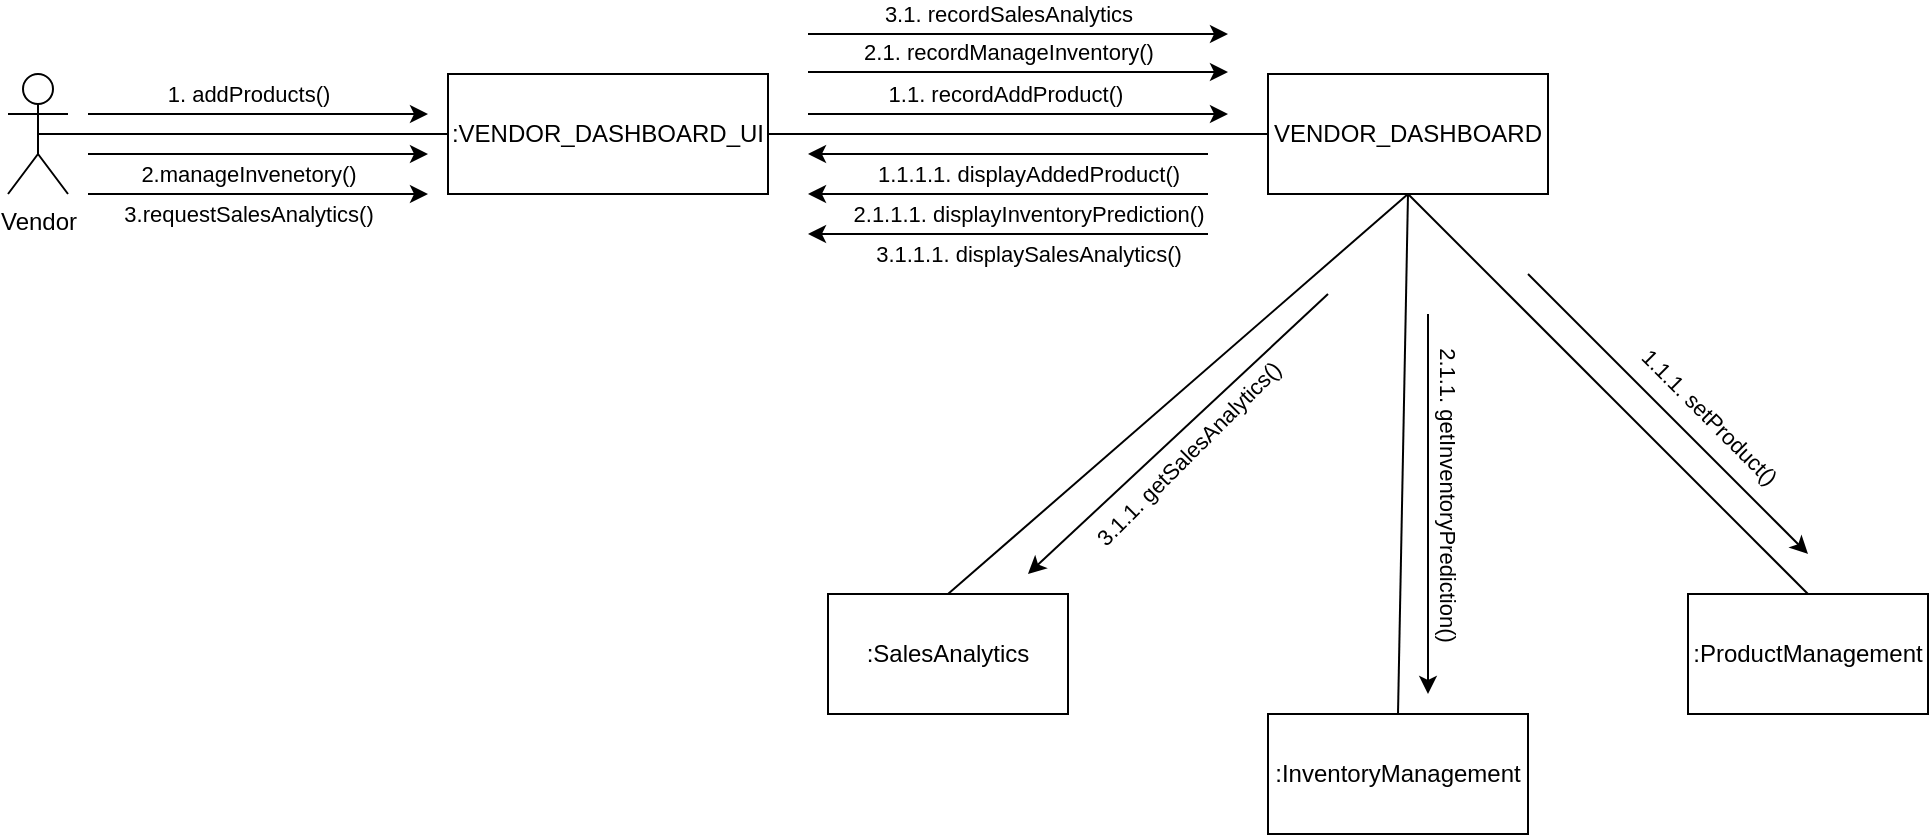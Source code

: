 <mxfile version="22.1.11" type="device">
  <diagram name="Page-1" id="VbfStqZXUOYy4jiNICHf">
    <mxGraphModel dx="1730" dy="524" grid="1" gridSize="10" guides="1" tooltips="1" connect="1" arrows="1" fold="1" page="1" pageScale="1" pageWidth="850" pageHeight="1100" math="0" shadow="0">
      <root>
        <mxCell id="0" />
        <mxCell id="1" parent="0" />
        <mxCell id="jlJNsodlbyrqJWw7lyzG-1" value=":VENDOR_DASHBOARD_UI" style="rounded=0;whiteSpace=wrap;html=1;" vertex="1" parent="1">
          <mxGeometry x="100" y="330" width="160" height="60" as="geometry" />
        </mxCell>
        <mxCell id="jlJNsodlbyrqJWw7lyzG-2" value=":InventoryManagement" style="rounded=0;whiteSpace=wrap;html=1;" vertex="1" parent="1">
          <mxGeometry x="510" y="650" width="130" height="60" as="geometry" />
        </mxCell>
        <mxCell id="jlJNsodlbyrqJWw7lyzG-3" value="VENDOR_DASHBOARD" style="rounded=0;whiteSpace=wrap;html=1;" vertex="1" parent="1">
          <mxGeometry x="510" y="330" width="140" height="60" as="geometry" />
        </mxCell>
        <mxCell id="jlJNsodlbyrqJWw7lyzG-4" value=":SalesAnalytics" style="rounded=0;whiteSpace=wrap;html=1;" vertex="1" parent="1">
          <mxGeometry x="290" y="590" width="120" height="60" as="geometry" />
        </mxCell>
        <mxCell id="jlJNsodlbyrqJWw7lyzG-5" value=":ProductManagement" style="rounded=0;whiteSpace=wrap;html=1;" vertex="1" parent="1">
          <mxGeometry x="720" y="590" width="120" height="60" as="geometry" />
        </mxCell>
        <mxCell id="jlJNsodlbyrqJWw7lyzG-6" value="" style="endArrow=none;html=1;rounded=0;exitX=1;exitY=0.5;exitDx=0;exitDy=0;entryX=0;entryY=0.5;entryDx=0;entryDy=0;" edge="1" parent="1" source="jlJNsodlbyrqJWw7lyzG-1" target="jlJNsodlbyrqJWw7lyzG-3">
          <mxGeometry width="50" height="50" relative="1" as="geometry">
            <mxPoint x="430" y="460" as="sourcePoint" />
            <mxPoint x="480" y="410" as="targetPoint" />
          </mxGeometry>
        </mxCell>
        <mxCell id="jlJNsodlbyrqJWw7lyzG-7" value="" style="endArrow=none;html=1;rounded=0;exitX=0.5;exitY=0;exitDx=0;exitDy=0;entryX=0.5;entryY=1;entryDx=0;entryDy=0;" edge="1" parent="1" source="jlJNsodlbyrqJWw7lyzG-4" target="jlJNsodlbyrqJWw7lyzG-3">
          <mxGeometry width="50" height="50" relative="1" as="geometry">
            <mxPoint x="490" y="500" as="sourcePoint" />
            <mxPoint x="540" y="450" as="targetPoint" />
          </mxGeometry>
        </mxCell>
        <mxCell id="jlJNsodlbyrqJWw7lyzG-8" value="" style="endArrow=none;html=1;rounded=0;exitX=0.5;exitY=0;exitDx=0;exitDy=0;entryX=0.5;entryY=1;entryDx=0;entryDy=0;" edge="1" parent="1" source="jlJNsodlbyrqJWw7lyzG-2" target="jlJNsodlbyrqJWw7lyzG-3">
          <mxGeometry width="50" height="50" relative="1" as="geometry">
            <mxPoint x="360" y="600" as="sourcePoint" />
            <mxPoint x="580" y="400" as="targetPoint" />
          </mxGeometry>
        </mxCell>
        <mxCell id="jlJNsodlbyrqJWw7lyzG-9" value="" style="endArrow=none;html=1;rounded=0;exitX=0.5;exitY=0;exitDx=0;exitDy=0;entryX=0.5;entryY=1;entryDx=0;entryDy=0;" edge="1" parent="1" source="jlJNsodlbyrqJWw7lyzG-5" target="jlJNsodlbyrqJWw7lyzG-3">
          <mxGeometry width="50" height="50" relative="1" as="geometry">
            <mxPoint x="580" y="660" as="sourcePoint" />
            <mxPoint x="580" y="400" as="targetPoint" />
          </mxGeometry>
        </mxCell>
        <mxCell id="jlJNsodlbyrqJWw7lyzG-10" value="Vendor" style="shape=umlActor;verticalLabelPosition=bottom;verticalAlign=top;html=1;outlineConnect=0;" vertex="1" parent="1">
          <mxGeometry x="-120" y="330" width="30" height="60" as="geometry" />
        </mxCell>
        <mxCell id="jlJNsodlbyrqJWw7lyzG-13" value="" style="endArrow=none;html=1;rounded=0;exitX=0.5;exitY=0.5;exitDx=0;exitDy=0;exitPerimeter=0;entryX=0;entryY=0.5;entryDx=0;entryDy=0;" edge="1" parent="1" source="jlJNsodlbyrqJWw7lyzG-10" target="jlJNsodlbyrqJWw7lyzG-1">
          <mxGeometry width="50" height="50" relative="1" as="geometry">
            <mxPoint x="60" y="480" as="sourcePoint" />
            <mxPoint x="110" y="430" as="targetPoint" />
          </mxGeometry>
        </mxCell>
        <mxCell id="jlJNsodlbyrqJWw7lyzG-14" value="" style="endArrow=classic;html=1;rounded=0;" edge="1" parent="1">
          <mxGeometry width="50" height="50" relative="1" as="geometry">
            <mxPoint x="-80" y="350" as="sourcePoint" />
            <mxPoint x="90" y="350" as="targetPoint" />
          </mxGeometry>
        </mxCell>
        <mxCell id="jlJNsodlbyrqJWw7lyzG-19" value="1. addProducts()" style="edgeLabel;html=1;align=center;verticalAlign=middle;resizable=0;points=[];" vertex="1" connectable="0" parent="jlJNsodlbyrqJWw7lyzG-14">
          <mxGeometry x="-0.175" relative="1" as="geometry">
            <mxPoint x="10" y="-10" as="offset" />
          </mxGeometry>
        </mxCell>
        <mxCell id="jlJNsodlbyrqJWw7lyzG-15" value="1.1. recordAddProduct()&amp;nbsp;" style="endArrow=classic;html=1;rounded=0;" edge="1" parent="1">
          <mxGeometry x="-0.048" y="10" width="50" height="50" relative="1" as="geometry">
            <mxPoint x="280" y="350" as="sourcePoint" />
            <mxPoint x="490" y="350" as="targetPoint" />
            <mxPoint as="offset" />
          </mxGeometry>
        </mxCell>
        <mxCell id="jlJNsodlbyrqJWw7lyzG-16" value="" style="endArrow=classic;html=1;rounded=0;" edge="1" parent="1">
          <mxGeometry width="50" height="50" relative="1" as="geometry">
            <mxPoint x="540" y="440" as="sourcePoint" />
            <mxPoint x="390" y="580" as="targetPoint" />
          </mxGeometry>
        </mxCell>
        <mxCell id="jlJNsodlbyrqJWw7lyzG-32" value="3.1.1. getSalesAnalytics()" style="edgeLabel;html=1;align=center;verticalAlign=middle;resizable=0;points=[];rotation=-45;" vertex="1" connectable="0" parent="jlJNsodlbyrqJWw7lyzG-16">
          <mxGeometry x="0.309" y="3" relative="1" as="geometry">
            <mxPoint x="26" y="-14" as="offset" />
          </mxGeometry>
        </mxCell>
        <mxCell id="jlJNsodlbyrqJWw7lyzG-17" value="" style="endArrow=classic;html=1;rounded=0;" edge="1" parent="1">
          <mxGeometry x="0.895" y="-130" width="50" height="50" relative="1" as="geometry">
            <mxPoint x="590" y="450" as="sourcePoint" />
            <mxPoint x="590" y="640" as="targetPoint" />
            <mxPoint as="offset" />
          </mxGeometry>
        </mxCell>
        <mxCell id="jlJNsodlbyrqJWw7lyzG-18" value="" style="endArrow=classic;html=1;rounded=0;" edge="1" parent="1">
          <mxGeometry width="50" height="50" relative="1" as="geometry">
            <mxPoint x="640" y="430" as="sourcePoint" />
            <mxPoint x="780" y="570" as="targetPoint" />
          </mxGeometry>
        </mxCell>
        <mxCell id="jlJNsodlbyrqJWw7lyzG-20" value="1.1.1. setProduct()" style="edgeLabel;html=1;align=center;verticalAlign=middle;resizable=0;points=[];rotation=45;" vertex="1" connectable="0" parent="jlJNsodlbyrqJWw7lyzG-18">
          <mxGeometry x="-0.239" y="3" relative="1" as="geometry">
            <mxPoint x="35" y="19" as="offset" />
          </mxGeometry>
        </mxCell>
        <mxCell id="jlJNsodlbyrqJWw7lyzG-26" value="2.1.1. getInventoryPrediction()" style="edgeLabel;html=1;align=center;verticalAlign=middle;resizable=0;points=[];rotation=90;" vertex="1" connectable="0" parent="jlJNsodlbyrqJWw7lyzG-18">
          <mxGeometry x="-0.239" y="3" relative="1" as="geometry">
            <mxPoint x="-95" y="59" as="offset" />
          </mxGeometry>
        </mxCell>
        <mxCell id="jlJNsodlbyrqJWw7lyzG-21" value="" style="endArrow=classic;html=1;rounded=0;" edge="1" parent="1">
          <mxGeometry width="50" height="50" relative="1" as="geometry">
            <mxPoint x="480" y="370" as="sourcePoint" />
            <mxPoint x="280" y="370" as="targetPoint" />
          </mxGeometry>
        </mxCell>
        <mxCell id="jlJNsodlbyrqJWw7lyzG-22" value="1.1.1.1. displayAddedProduct()" style="edgeLabel;html=1;align=center;verticalAlign=middle;resizable=0;points=[];" vertex="1" connectable="0" parent="jlJNsodlbyrqJWw7lyzG-21">
          <mxGeometry x="-0.36" relative="1" as="geometry">
            <mxPoint x="-26" y="10" as="offset" />
          </mxGeometry>
        </mxCell>
        <mxCell id="jlJNsodlbyrqJWw7lyzG-23" value="" style="endArrow=classic;html=1;rounded=0;" edge="1" parent="1">
          <mxGeometry width="50" height="50" relative="1" as="geometry">
            <mxPoint x="-80" y="370" as="sourcePoint" />
            <mxPoint x="90" y="370" as="targetPoint" />
          </mxGeometry>
        </mxCell>
        <mxCell id="jlJNsodlbyrqJWw7lyzG-24" value="2.manageInvenetory()" style="edgeLabel;html=1;align=center;verticalAlign=middle;resizable=0;points=[];" vertex="1" connectable="0" parent="jlJNsodlbyrqJWw7lyzG-23">
          <mxGeometry x="0.588" y="-3" relative="1" as="geometry">
            <mxPoint x="-55" y="7" as="offset" />
          </mxGeometry>
        </mxCell>
        <mxCell id="jlJNsodlbyrqJWw7lyzG-25" value="2.1. recordManageInventory()" style="endArrow=classic;html=1;rounded=0;" edge="1" parent="1">
          <mxGeometry x="-0.048" y="10" width="50" height="50" relative="1" as="geometry">
            <mxPoint x="280" y="329" as="sourcePoint" />
            <mxPoint x="490" y="329" as="targetPoint" />
            <mxPoint as="offset" />
          </mxGeometry>
        </mxCell>
        <mxCell id="jlJNsodlbyrqJWw7lyzG-27" value="" style="endArrow=classic;html=1;rounded=0;" edge="1" parent="1">
          <mxGeometry width="50" height="50" relative="1" as="geometry">
            <mxPoint x="480" y="390" as="sourcePoint" />
            <mxPoint x="280" y="390" as="targetPoint" />
          </mxGeometry>
        </mxCell>
        <mxCell id="jlJNsodlbyrqJWw7lyzG-28" value="2.1.1.1. displayInventoryPrediction()" style="edgeLabel;html=1;align=center;verticalAlign=middle;resizable=0;points=[];" vertex="1" connectable="0" parent="jlJNsodlbyrqJWw7lyzG-27">
          <mxGeometry x="-0.36" relative="1" as="geometry">
            <mxPoint x="-26" y="10" as="offset" />
          </mxGeometry>
        </mxCell>
        <mxCell id="jlJNsodlbyrqJWw7lyzG-29" value="" style="endArrow=classic;html=1;rounded=0;" edge="1" parent="1">
          <mxGeometry width="50" height="50" relative="1" as="geometry">
            <mxPoint x="-80" y="390" as="sourcePoint" />
            <mxPoint x="90" y="390" as="targetPoint" />
          </mxGeometry>
        </mxCell>
        <mxCell id="jlJNsodlbyrqJWw7lyzG-30" value="3.requestSalesAnalytics()" style="edgeLabel;html=1;align=center;verticalAlign=middle;resizable=0;points=[];" vertex="1" connectable="0" parent="jlJNsodlbyrqJWw7lyzG-29">
          <mxGeometry x="0.588" y="-3" relative="1" as="geometry">
            <mxPoint x="-55" y="7" as="offset" />
          </mxGeometry>
        </mxCell>
        <mxCell id="jlJNsodlbyrqJWw7lyzG-31" value="3.1. recordSalesAnalytics" style="endArrow=classic;html=1;rounded=0;" edge="1" parent="1">
          <mxGeometry x="-0.048" y="10" width="50" height="50" relative="1" as="geometry">
            <mxPoint x="280" y="310" as="sourcePoint" />
            <mxPoint x="490" y="310" as="targetPoint" />
            <mxPoint as="offset" />
          </mxGeometry>
        </mxCell>
        <mxCell id="jlJNsodlbyrqJWw7lyzG-33" value="" style="endArrow=classic;html=1;rounded=0;" edge="1" parent="1">
          <mxGeometry width="50" height="50" relative="1" as="geometry">
            <mxPoint x="480" y="410" as="sourcePoint" />
            <mxPoint x="280" y="410" as="targetPoint" />
          </mxGeometry>
        </mxCell>
        <mxCell id="jlJNsodlbyrqJWw7lyzG-34" value="3.1.1.1. displaySalesAnalytics()" style="edgeLabel;html=1;align=center;verticalAlign=middle;resizable=0;points=[];" vertex="1" connectable="0" parent="jlJNsodlbyrqJWw7lyzG-33">
          <mxGeometry x="-0.36" relative="1" as="geometry">
            <mxPoint x="-26" y="10" as="offset" />
          </mxGeometry>
        </mxCell>
      </root>
    </mxGraphModel>
  </diagram>
</mxfile>
